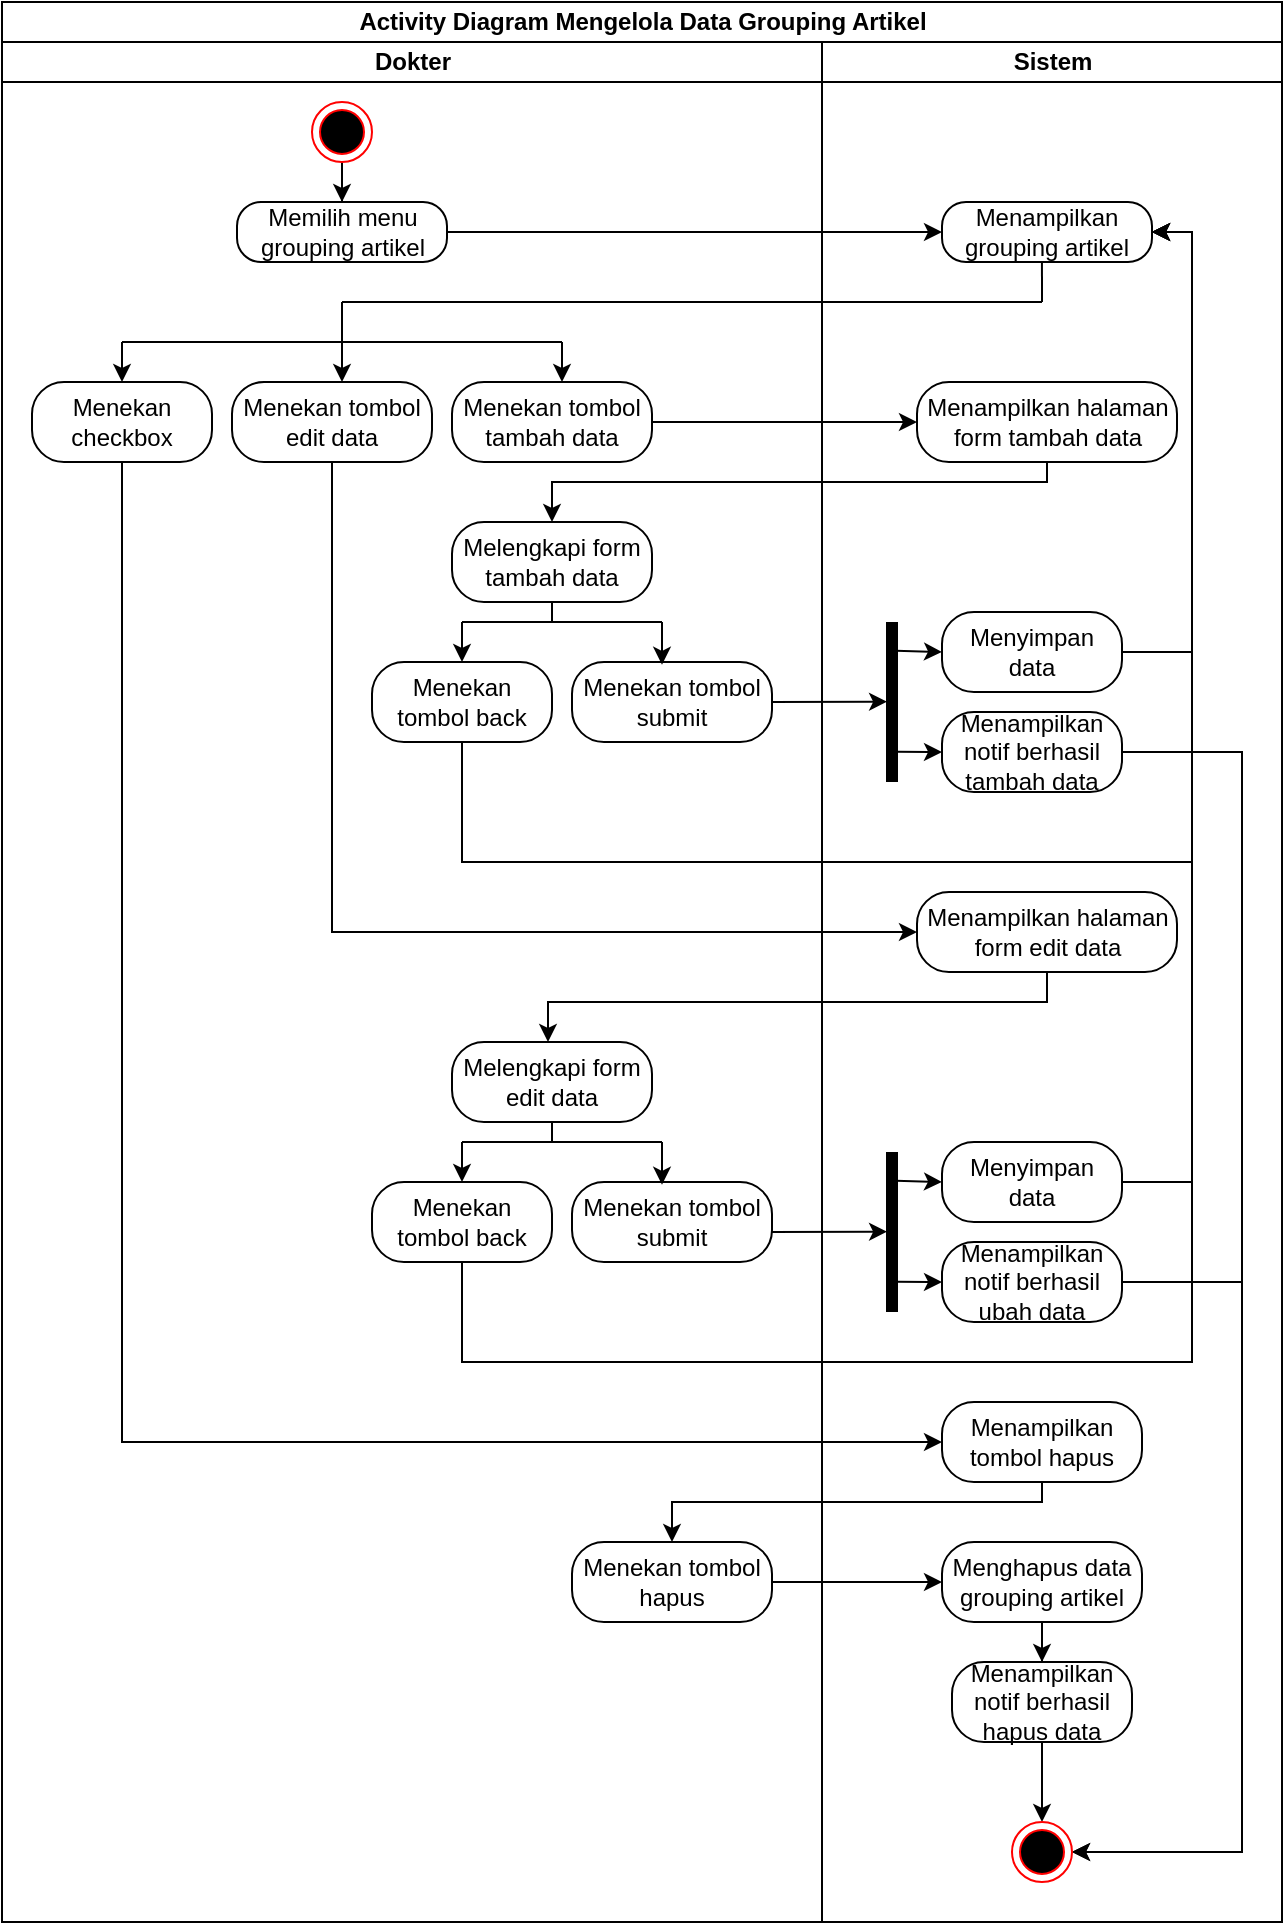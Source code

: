 <mxfile version="21.5.0" type="device">
  <diagram name="Halaman-1" id="uz7YQAxhxDkMW9vdvWBT">
    <mxGraphModel dx="1434" dy="729" grid="1" gridSize="10" guides="1" tooltips="1" connect="1" arrows="1" fold="1" page="1" pageScale="1" pageWidth="827" pageHeight="1169" math="0" shadow="0">
      <root>
        <mxCell id="0" />
        <mxCell id="1" parent="0" />
        <mxCell id="qD1Gm2RMdPZ_8N9mDkm5-1" value="Activity Diagram Mengelola Data Grouping Artikel" style="swimlane;childLayout=stackLayout;resizeParent=1;resizeParentMax=0;startSize=20;html=1;" vertex="1" parent="1">
          <mxGeometry x="60" y="40" width="640" height="960" as="geometry" />
        </mxCell>
        <mxCell id="qD1Gm2RMdPZ_8N9mDkm5-2" value="Dokter" style="swimlane;startSize=20;html=1;" vertex="1" parent="qD1Gm2RMdPZ_8N9mDkm5-1">
          <mxGeometry y="20" width="410" height="940" as="geometry" />
        </mxCell>
        <mxCell id="qD1Gm2RMdPZ_8N9mDkm5-3" value="" style="edgeStyle=orthogonalEdgeStyle;rounded=0;orthogonalLoop=1;jettySize=auto;html=1;" edge="1" parent="qD1Gm2RMdPZ_8N9mDkm5-2" source="qD1Gm2RMdPZ_8N9mDkm5-4" target="qD1Gm2RMdPZ_8N9mDkm5-5">
          <mxGeometry relative="1" as="geometry" />
        </mxCell>
        <mxCell id="qD1Gm2RMdPZ_8N9mDkm5-4" value="" style="ellipse;html=1;shape=endState;fillColor=#000000;strokeColor=#ff0000;" vertex="1" parent="qD1Gm2RMdPZ_8N9mDkm5-2">
          <mxGeometry x="155.0" y="30" width="30" height="30" as="geometry" />
        </mxCell>
        <mxCell id="qD1Gm2RMdPZ_8N9mDkm5-5" value="Memilih menu grouping artikel" style="rounded=1;whiteSpace=wrap;html=1;arcSize=40;fontColor=#000000;fillColor=default;strokeColor=default;" vertex="1" parent="qD1Gm2RMdPZ_8N9mDkm5-2">
          <mxGeometry x="117.5" y="80" width="105" height="30" as="geometry" />
        </mxCell>
        <mxCell id="qD1Gm2RMdPZ_8N9mDkm5-6" value="Menekan checkbox" style="rounded=1;whiteSpace=wrap;html=1;arcSize=40;fontColor=#000000;fillColor=default;strokeColor=default;" vertex="1" parent="qD1Gm2RMdPZ_8N9mDkm5-2">
          <mxGeometry x="15" y="170" width="90" height="40" as="geometry" />
        </mxCell>
        <mxCell id="qD1Gm2RMdPZ_8N9mDkm5-7" value="Menekan tombol edit data" style="rounded=1;whiteSpace=wrap;html=1;arcSize=40;fontColor=#000000;fillColor=default;strokeColor=default;" vertex="1" parent="qD1Gm2RMdPZ_8N9mDkm5-2">
          <mxGeometry x="115" y="170" width="100" height="40" as="geometry" />
        </mxCell>
        <mxCell id="qD1Gm2RMdPZ_8N9mDkm5-8" value="Menekan tombol tambah data" style="rounded=1;whiteSpace=wrap;html=1;arcSize=40;fontColor=#000000;fillColor=default;strokeColor=default;" vertex="1" parent="qD1Gm2RMdPZ_8N9mDkm5-2">
          <mxGeometry x="225" y="170" width="100" height="40" as="geometry" />
        </mxCell>
        <mxCell id="qD1Gm2RMdPZ_8N9mDkm5-9" value="Melengkapi form tambah data" style="rounded=1;whiteSpace=wrap;html=1;arcSize=40;fontColor=#000000;fillColor=default;strokeColor=default;" vertex="1" parent="qD1Gm2RMdPZ_8N9mDkm5-2">
          <mxGeometry x="225" y="240" width="100" height="40" as="geometry" />
        </mxCell>
        <mxCell id="qD1Gm2RMdPZ_8N9mDkm5-10" value="Menekan tombol back" style="rounded=1;whiteSpace=wrap;html=1;arcSize=40;fontColor=#000000;fillColor=default;strokeColor=default;" vertex="1" parent="qD1Gm2RMdPZ_8N9mDkm5-2">
          <mxGeometry x="185" y="310" width="90" height="40" as="geometry" />
        </mxCell>
        <mxCell id="qD1Gm2RMdPZ_8N9mDkm5-11" value="Menekan tombol submit" style="rounded=1;whiteSpace=wrap;html=1;arcSize=40;fontColor=#000000;fillColor=default;strokeColor=default;" vertex="1" parent="qD1Gm2RMdPZ_8N9mDkm5-2">
          <mxGeometry x="285" y="310" width="100" height="40" as="geometry" />
        </mxCell>
        <mxCell id="qD1Gm2RMdPZ_8N9mDkm5-12" value="Melengkapi form edit data" style="rounded=1;whiteSpace=wrap;html=1;arcSize=40;fontColor=#000000;fillColor=default;strokeColor=default;" vertex="1" parent="qD1Gm2RMdPZ_8N9mDkm5-2">
          <mxGeometry x="225" y="500" width="100" height="40" as="geometry" />
        </mxCell>
        <mxCell id="qD1Gm2RMdPZ_8N9mDkm5-13" value="Menekan tombol back" style="rounded=1;whiteSpace=wrap;html=1;arcSize=40;fontColor=#000000;fillColor=default;strokeColor=default;" vertex="1" parent="qD1Gm2RMdPZ_8N9mDkm5-2">
          <mxGeometry x="185" y="570" width="90" height="40" as="geometry" />
        </mxCell>
        <mxCell id="qD1Gm2RMdPZ_8N9mDkm5-14" value="Menekan tombol submit" style="rounded=1;whiteSpace=wrap;html=1;arcSize=40;fontColor=#000000;fillColor=default;strokeColor=default;" vertex="1" parent="qD1Gm2RMdPZ_8N9mDkm5-2">
          <mxGeometry x="285" y="570" width="100" height="40" as="geometry" />
        </mxCell>
        <mxCell id="qD1Gm2RMdPZ_8N9mDkm5-15" value="" style="endArrow=none;html=1;rounded=0;exitX=0.5;exitY=1;exitDx=0;exitDy=0;" edge="1" parent="qD1Gm2RMdPZ_8N9mDkm5-2">
          <mxGeometry width="50" height="50" relative="1" as="geometry">
            <mxPoint x="275" y="540" as="sourcePoint" />
            <mxPoint x="275" y="550" as="targetPoint" />
          </mxGeometry>
        </mxCell>
        <mxCell id="qD1Gm2RMdPZ_8N9mDkm5-16" value="" style="endArrow=none;html=1;rounded=0;" edge="1" parent="qD1Gm2RMdPZ_8N9mDkm5-2">
          <mxGeometry width="50" height="50" relative="1" as="geometry">
            <mxPoint x="230" y="550" as="sourcePoint" />
            <mxPoint x="330" y="550" as="targetPoint" />
          </mxGeometry>
        </mxCell>
        <mxCell id="qD1Gm2RMdPZ_8N9mDkm5-17" value="" style="endArrow=classic;html=1;rounded=0;entryX=0.5;entryY=0;entryDx=0;entryDy=0;" edge="1" parent="qD1Gm2RMdPZ_8N9mDkm5-2" target="qD1Gm2RMdPZ_8N9mDkm5-13">
          <mxGeometry width="50" height="50" relative="1" as="geometry">
            <mxPoint x="230" y="550" as="sourcePoint" />
            <mxPoint x="300" y="490" as="targetPoint" />
          </mxGeometry>
        </mxCell>
        <mxCell id="qD1Gm2RMdPZ_8N9mDkm5-18" value="" style="endArrow=classic;html=1;rounded=0;entryX=0.45;entryY=0.035;entryDx=0;entryDy=0;entryPerimeter=0;" edge="1" parent="qD1Gm2RMdPZ_8N9mDkm5-2" target="qD1Gm2RMdPZ_8N9mDkm5-14">
          <mxGeometry width="50" height="50" relative="1" as="geometry">
            <mxPoint x="330" y="550" as="sourcePoint" />
            <mxPoint x="300" y="490" as="targetPoint" />
          </mxGeometry>
        </mxCell>
        <mxCell id="qD1Gm2RMdPZ_8N9mDkm5-19" value="Menekan tombol hapus" style="rounded=1;whiteSpace=wrap;html=1;arcSize=40;fontColor=#000000;fillColor=default;strokeColor=default;" vertex="1" parent="qD1Gm2RMdPZ_8N9mDkm5-2">
          <mxGeometry x="285" y="750" width="100" height="40" as="geometry" />
        </mxCell>
        <mxCell id="qD1Gm2RMdPZ_8N9mDkm5-20" value="Sistem" style="swimlane;startSize=20;html=1;" vertex="1" parent="qD1Gm2RMdPZ_8N9mDkm5-1">
          <mxGeometry x="410" y="20" width="230" height="940" as="geometry" />
        </mxCell>
        <mxCell id="qD1Gm2RMdPZ_8N9mDkm5-21" value="Menampilkan grouping artikel" style="rounded=1;whiteSpace=wrap;html=1;arcSize=40;fontColor=#000000;fillColor=default;strokeColor=default;" vertex="1" parent="qD1Gm2RMdPZ_8N9mDkm5-20">
          <mxGeometry x="60" y="80" width="105" height="30" as="geometry" />
        </mxCell>
        <mxCell id="qD1Gm2RMdPZ_8N9mDkm5-22" value="Menampilkan halaman form tambah data" style="rounded=1;whiteSpace=wrap;html=1;arcSize=40;fontColor=#000000;fillColor=default;strokeColor=default;" vertex="1" parent="qD1Gm2RMdPZ_8N9mDkm5-20">
          <mxGeometry x="47.5" y="170" width="130" height="40" as="geometry" />
        </mxCell>
        <mxCell id="qD1Gm2RMdPZ_8N9mDkm5-23" value="" style="shape=line;html=1;strokeWidth=6;strokeColor=default;rotation=90;" vertex="1" parent="qD1Gm2RMdPZ_8N9mDkm5-20">
          <mxGeometry x="-5" y="325" width="80" height="10" as="geometry" />
        </mxCell>
        <mxCell id="qD1Gm2RMdPZ_8N9mDkm5-24" style="edgeStyle=orthogonalEdgeStyle;rounded=0;orthogonalLoop=1;jettySize=auto;html=1;entryX=1;entryY=0.5;entryDx=0;entryDy=0;" edge="1" parent="qD1Gm2RMdPZ_8N9mDkm5-20" source="qD1Gm2RMdPZ_8N9mDkm5-25" target="qD1Gm2RMdPZ_8N9mDkm5-21">
          <mxGeometry relative="1" as="geometry">
            <Array as="points">
              <mxPoint x="185" y="305" />
              <mxPoint x="185" y="95" />
            </Array>
          </mxGeometry>
        </mxCell>
        <mxCell id="qD1Gm2RMdPZ_8N9mDkm5-25" value="Menyimpan data" style="rounded=1;whiteSpace=wrap;html=1;arcSize=40;fontColor=#000000;fillColor=default;strokeColor=default;" vertex="1" parent="qD1Gm2RMdPZ_8N9mDkm5-20">
          <mxGeometry x="60" y="285" width="90" height="40" as="geometry" />
        </mxCell>
        <mxCell id="qD1Gm2RMdPZ_8N9mDkm5-26" style="edgeStyle=orthogonalEdgeStyle;rounded=0;orthogonalLoop=1;jettySize=auto;html=1;entryX=1;entryY=0.5;entryDx=0;entryDy=0;" edge="1" parent="qD1Gm2RMdPZ_8N9mDkm5-20" source="qD1Gm2RMdPZ_8N9mDkm5-27" target="qD1Gm2RMdPZ_8N9mDkm5-44">
          <mxGeometry relative="1" as="geometry">
            <Array as="points">
              <mxPoint x="210" y="355" />
              <mxPoint x="210" y="905" />
            </Array>
          </mxGeometry>
        </mxCell>
        <mxCell id="qD1Gm2RMdPZ_8N9mDkm5-27" value="Menampilkan notif berhasil tambah data" style="rounded=1;whiteSpace=wrap;html=1;arcSize=40;fontColor=#000000;fillColor=default;strokeColor=default;" vertex="1" parent="qD1Gm2RMdPZ_8N9mDkm5-20">
          <mxGeometry x="60" y="335" width="90" height="40" as="geometry" />
        </mxCell>
        <mxCell id="qD1Gm2RMdPZ_8N9mDkm5-28" value="" style="endArrow=classic;html=1;rounded=0;entryX=0;entryY=0.5;entryDx=0;entryDy=0;exitX=0.18;exitY=0.3;exitDx=0;exitDy=0;exitPerimeter=0;" edge="1" parent="qD1Gm2RMdPZ_8N9mDkm5-20" source="qD1Gm2RMdPZ_8N9mDkm5-23" target="qD1Gm2RMdPZ_8N9mDkm5-25">
          <mxGeometry width="50" height="50" relative="1" as="geometry">
            <mxPoint x="-70" y="250" as="sourcePoint" />
            <mxPoint x="-20" y="200" as="targetPoint" />
          </mxGeometry>
        </mxCell>
        <mxCell id="qD1Gm2RMdPZ_8N9mDkm5-29" value="" style="endArrow=classic;html=1;rounded=0;entryX=0;entryY=0.5;entryDx=0;entryDy=0;exitX=0.811;exitY=0.259;exitDx=0;exitDy=0;exitPerimeter=0;" edge="1" parent="qD1Gm2RMdPZ_8N9mDkm5-20" source="qD1Gm2RMdPZ_8N9mDkm5-23" target="qD1Gm2RMdPZ_8N9mDkm5-27">
          <mxGeometry width="50" height="50" relative="1" as="geometry">
            <mxPoint x="-40" y="290" as="sourcePoint" />
            <mxPoint x="10" y="240" as="targetPoint" />
          </mxGeometry>
        </mxCell>
        <mxCell id="qD1Gm2RMdPZ_8N9mDkm5-30" value="Menampilkan halaman form edit data" style="rounded=1;whiteSpace=wrap;html=1;arcSize=40;fontColor=#000000;fillColor=default;strokeColor=default;" vertex="1" parent="qD1Gm2RMdPZ_8N9mDkm5-20">
          <mxGeometry x="47.5" y="425" width="130" height="40" as="geometry" />
        </mxCell>
        <mxCell id="qD1Gm2RMdPZ_8N9mDkm5-31" value="" style="shape=line;html=1;strokeWidth=6;strokeColor=default;rotation=90;" vertex="1" parent="qD1Gm2RMdPZ_8N9mDkm5-20">
          <mxGeometry x="-5" y="590" width="80" height="10" as="geometry" />
        </mxCell>
        <mxCell id="qD1Gm2RMdPZ_8N9mDkm5-32" style="edgeStyle=orthogonalEdgeStyle;rounded=0;orthogonalLoop=1;jettySize=auto;html=1;entryX=1;entryY=0.5;entryDx=0;entryDy=0;" edge="1" parent="qD1Gm2RMdPZ_8N9mDkm5-20" source="qD1Gm2RMdPZ_8N9mDkm5-33" target="qD1Gm2RMdPZ_8N9mDkm5-21">
          <mxGeometry relative="1" as="geometry">
            <Array as="points">
              <mxPoint x="185" y="570" />
              <mxPoint x="185" y="95" />
            </Array>
          </mxGeometry>
        </mxCell>
        <mxCell id="qD1Gm2RMdPZ_8N9mDkm5-33" value="Menyimpan data" style="rounded=1;whiteSpace=wrap;html=1;arcSize=40;fontColor=#000000;fillColor=default;strokeColor=default;" vertex="1" parent="qD1Gm2RMdPZ_8N9mDkm5-20">
          <mxGeometry x="60" y="550" width="90" height="40" as="geometry" />
        </mxCell>
        <mxCell id="qD1Gm2RMdPZ_8N9mDkm5-34" value="" style="endArrow=classic;html=1;rounded=0;entryX=0;entryY=0.5;entryDx=0;entryDy=0;exitX=0.18;exitY=0.3;exitDx=0;exitDy=0;exitPerimeter=0;" edge="1" parent="qD1Gm2RMdPZ_8N9mDkm5-20" source="qD1Gm2RMdPZ_8N9mDkm5-31" target="qD1Gm2RMdPZ_8N9mDkm5-33">
          <mxGeometry width="50" height="50" relative="1" as="geometry">
            <mxPoint x="-70" y="515" as="sourcePoint" />
            <mxPoint x="-20" y="465" as="targetPoint" />
          </mxGeometry>
        </mxCell>
        <mxCell id="qD1Gm2RMdPZ_8N9mDkm5-35" style="edgeStyle=orthogonalEdgeStyle;rounded=0;orthogonalLoop=1;jettySize=auto;html=1;entryX=1;entryY=0.5;entryDx=0;entryDy=0;" edge="1" parent="qD1Gm2RMdPZ_8N9mDkm5-20" source="qD1Gm2RMdPZ_8N9mDkm5-36" target="qD1Gm2RMdPZ_8N9mDkm5-44">
          <mxGeometry relative="1" as="geometry">
            <Array as="points">
              <mxPoint x="210" y="620" />
              <mxPoint x="210" y="905" />
            </Array>
          </mxGeometry>
        </mxCell>
        <mxCell id="qD1Gm2RMdPZ_8N9mDkm5-36" value="Menampilkan notif berhasil ubah data" style="rounded=1;whiteSpace=wrap;html=1;arcSize=40;fontColor=#000000;fillColor=default;strokeColor=default;" vertex="1" parent="qD1Gm2RMdPZ_8N9mDkm5-20">
          <mxGeometry x="60" y="600" width="90" height="40" as="geometry" />
        </mxCell>
        <mxCell id="qD1Gm2RMdPZ_8N9mDkm5-37" value="" style="endArrow=classic;html=1;rounded=0;entryX=0;entryY=0.5;entryDx=0;entryDy=0;exitX=0.811;exitY=0.259;exitDx=0;exitDy=0;exitPerimeter=0;" edge="1" parent="qD1Gm2RMdPZ_8N9mDkm5-20" source="qD1Gm2RMdPZ_8N9mDkm5-31" target="qD1Gm2RMdPZ_8N9mDkm5-36">
          <mxGeometry width="50" height="50" relative="1" as="geometry">
            <mxPoint x="-40" y="555" as="sourcePoint" />
            <mxPoint x="10" y="505" as="targetPoint" />
          </mxGeometry>
        </mxCell>
        <mxCell id="qD1Gm2RMdPZ_8N9mDkm5-38" value="" style="endArrow=classic;html=1;rounded=0;exitX=1;exitY=0.5;exitDx=0;exitDy=0;entryX=0.498;entryY=0.745;entryDx=0;entryDy=0;entryPerimeter=0;" edge="1" parent="qD1Gm2RMdPZ_8N9mDkm5-20" target="qD1Gm2RMdPZ_8N9mDkm5-31">
          <mxGeometry width="50" height="50" relative="1" as="geometry">
            <mxPoint x="-25" y="595" as="sourcePoint" />
            <mxPoint x="-190" y="515" as="targetPoint" />
          </mxGeometry>
        </mxCell>
        <mxCell id="qD1Gm2RMdPZ_8N9mDkm5-39" value="Menampilkan tombol hapus" style="rounded=1;whiteSpace=wrap;html=1;arcSize=40;fontColor=#000000;fillColor=default;strokeColor=default;" vertex="1" parent="qD1Gm2RMdPZ_8N9mDkm5-20">
          <mxGeometry x="60" y="680" width="100" height="40" as="geometry" />
        </mxCell>
        <mxCell id="qD1Gm2RMdPZ_8N9mDkm5-40" value="" style="edgeStyle=orthogonalEdgeStyle;rounded=0;orthogonalLoop=1;jettySize=auto;html=1;" edge="1" parent="qD1Gm2RMdPZ_8N9mDkm5-20" source="qD1Gm2RMdPZ_8N9mDkm5-41" target="qD1Gm2RMdPZ_8N9mDkm5-43">
          <mxGeometry relative="1" as="geometry" />
        </mxCell>
        <mxCell id="qD1Gm2RMdPZ_8N9mDkm5-41" value="Menghapus data grouping artikel" style="rounded=1;whiteSpace=wrap;html=1;arcSize=40;fontColor=#000000;fillColor=default;strokeColor=default;" vertex="1" parent="qD1Gm2RMdPZ_8N9mDkm5-20">
          <mxGeometry x="60" y="750" width="100" height="40" as="geometry" />
        </mxCell>
        <mxCell id="qD1Gm2RMdPZ_8N9mDkm5-42" value="" style="edgeStyle=orthogonalEdgeStyle;rounded=0;orthogonalLoop=1;jettySize=auto;html=1;" edge="1" parent="qD1Gm2RMdPZ_8N9mDkm5-20" source="qD1Gm2RMdPZ_8N9mDkm5-43" target="qD1Gm2RMdPZ_8N9mDkm5-44">
          <mxGeometry relative="1" as="geometry" />
        </mxCell>
        <mxCell id="qD1Gm2RMdPZ_8N9mDkm5-43" value="Menampilkan notif berhasil hapus data" style="rounded=1;whiteSpace=wrap;html=1;arcSize=40;fontColor=#000000;fillColor=default;strokeColor=default;" vertex="1" parent="qD1Gm2RMdPZ_8N9mDkm5-20">
          <mxGeometry x="65" y="810" width="90" height="40" as="geometry" />
        </mxCell>
        <mxCell id="qD1Gm2RMdPZ_8N9mDkm5-44" value="" style="ellipse;html=1;shape=endState;fillColor=#000000;strokeColor=#ff0000;" vertex="1" parent="qD1Gm2RMdPZ_8N9mDkm5-20">
          <mxGeometry x="95" y="890" width="30" height="30" as="geometry" />
        </mxCell>
        <mxCell id="qD1Gm2RMdPZ_8N9mDkm5-45" style="edgeStyle=orthogonalEdgeStyle;rounded=0;orthogonalLoop=1;jettySize=auto;html=1;entryX=0;entryY=0.5;entryDx=0;entryDy=0;" edge="1" parent="qD1Gm2RMdPZ_8N9mDkm5-1" source="qD1Gm2RMdPZ_8N9mDkm5-5" target="qD1Gm2RMdPZ_8N9mDkm5-21">
          <mxGeometry relative="1" as="geometry" />
        </mxCell>
        <mxCell id="qD1Gm2RMdPZ_8N9mDkm5-46" value="" style="edgeStyle=orthogonalEdgeStyle;rounded=0;orthogonalLoop=1;jettySize=auto;html=1;" edge="1" parent="qD1Gm2RMdPZ_8N9mDkm5-1" source="qD1Gm2RMdPZ_8N9mDkm5-8" target="qD1Gm2RMdPZ_8N9mDkm5-22">
          <mxGeometry relative="1" as="geometry" />
        </mxCell>
        <mxCell id="qD1Gm2RMdPZ_8N9mDkm5-47" style="edgeStyle=orthogonalEdgeStyle;rounded=0;orthogonalLoop=1;jettySize=auto;html=1;entryX=1;entryY=0.5;entryDx=0;entryDy=0;" edge="1" parent="qD1Gm2RMdPZ_8N9mDkm5-1" source="qD1Gm2RMdPZ_8N9mDkm5-10" target="qD1Gm2RMdPZ_8N9mDkm5-21">
          <mxGeometry relative="1" as="geometry">
            <Array as="points">
              <mxPoint x="230" y="430" />
              <mxPoint x="595" y="430" />
              <mxPoint x="595" y="115" />
            </Array>
          </mxGeometry>
        </mxCell>
        <mxCell id="qD1Gm2RMdPZ_8N9mDkm5-48" value="" style="endArrow=classic;html=1;rounded=0;exitX=1;exitY=0.5;exitDx=0;exitDy=0;entryX=0.498;entryY=0.745;entryDx=0;entryDy=0;entryPerimeter=0;" edge="1" parent="qD1Gm2RMdPZ_8N9mDkm5-1" source="qD1Gm2RMdPZ_8N9mDkm5-11" target="qD1Gm2RMdPZ_8N9mDkm5-23">
          <mxGeometry width="50" height="50" relative="1" as="geometry">
            <mxPoint x="170" y="320" as="sourcePoint" />
            <mxPoint x="220" y="270" as="targetPoint" />
          </mxGeometry>
        </mxCell>
        <mxCell id="qD1Gm2RMdPZ_8N9mDkm5-49" style="edgeStyle=orthogonalEdgeStyle;rounded=0;orthogonalLoop=1;jettySize=auto;html=1;" edge="1" parent="qD1Gm2RMdPZ_8N9mDkm5-1" source="qD1Gm2RMdPZ_8N9mDkm5-7" target="qD1Gm2RMdPZ_8N9mDkm5-30">
          <mxGeometry relative="1" as="geometry">
            <Array as="points">
              <mxPoint x="165" y="465" />
            </Array>
          </mxGeometry>
        </mxCell>
        <mxCell id="qD1Gm2RMdPZ_8N9mDkm5-50" style="edgeStyle=orthogonalEdgeStyle;rounded=0;orthogonalLoop=1;jettySize=auto;html=1;" edge="1" parent="qD1Gm2RMdPZ_8N9mDkm5-1" source="qD1Gm2RMdPZ_8N9mDkm5-22" target="qD1Gm2RMdPZ_8N9mDkm5-9">
          <mxGeometry relative="1" as="geometry">
            <Array as="points">
              <mxPoint x="522" y="240" />
              <mxPoint x="275" y="240" />
            </Array>
          </mxGeometry>
        </mxCell>
        <mxCell id="qD1Gm2RMdPZ_8N9mDkm5-51" style="edgeStyle=orthogonalEdgeStyle;rounded=0;orthogonalLoop=1;jettySize=auto;html=1;" edge="1" parent="qD1Gm2RMdPZ_8N9mDkm5-1" source="qD1Gm2RMdPZ_8N9mDkm5-30" target="qD1Gm2RMdPZ_8N9mDkm5-12">
          <mxGeometry relative="1" as="geometry">
            <Array as="points">
              <mxPoint x="523" y="500" />
              <mxPoint x="273" y="500" />
            </Array>
          </mxGeometry>
        </mxCell>
        <mxCell id="qD1Gm2RMdPZ_8N9mDkm5-52" style="edgeStyle=orthogonalEdgeStyle;rounded=0;orthogonalLoop=1;jettySize=auto;html=1;entryX=1;entryY=0.5;entryDx=0;entryDy=0;" edge="1" parent="qD1Gm2RMdPZ_8N9mDkm5-1" source="qD1Gm2RMdPZ_8N9mDkm5-13" target="qD1Gm2RMdPZ_8N9mDkm5-21">
          <mxGeometry relative="1" as="geometry">
            <Array as="points">
              <mxPoint x="230" y="680" />
              <mxPoint x="595" y="680" />
              <mxPoint x="595" y="115" />
            </Array>
          </mxGeometry>
        </mxCell>
        <mxCell id="qD1Gm2RMdPZ_8N9mDkm5-53" style="edgeStyle=orthogonalEdgeStyle;rounded=0;orthogonalLoop=1;jettySize=auto;html=1;entryX=0;entryY=0.5;entryDx=0;entryDy=0;" edge="1" parent="qD1Gm2RMdPZ_8N9mDkm5-1" source="qD1Gm2RMdPZ_8N9mDkm5-6" target="qD1Gm2RMdPZ_8N9mDkm5-39">
          <mxGeometry relative="1" as="geometry">
            <Array as="points">
              <mxPoint x="60" y="720" />
            </Array>
          </mxGeometry>
        </mxCell>
        <mxCell id="qD1Gm2RMdPZ_8N9mDkm5-54" style="edgeStyle=orthogonalEdgeStyle;rounded=0;orthogonalLoop=1;jettySize=auto;html=1;entryX=0.5;entryY=0;entryDx=0;entryDy=0;" edge="1" parent="qD1Gm2RMdPZ_8N9mDkm5-1" source="qD1Gm2RMdPZ_8N9mDkm5-39" target="qD1Gm2RMdPZ_8N9mDkm5-19">
          <mxGeometry relative="1" as="geometry">
            <Array as="points">
              <mxPoint x="520" y="750" />
              <mxPoint x="335" y="750" />
            </Array>
          </mxGeometry>
        </mxCell>
        <mxCell id="qD1Gm2RMdPZ_8N9mDkm5-55" value="" style="edgeStyle=orthogonalEdgeStyle;rounded=0;orthogonalLoop=1;jettySize=auto;html=1;" edge="1" parent="qD1Gm2RMdPZ_8N9mDkm5-1" source="qD1Gm2RMdPZ_8N9mDkm5-19" target="qD1Gm2RMdPZ_8N9mDkm5-41">
          <mxGeometry relative="1" as="geometry" />
        </mxCell>
        <mxCell id="qD1Gm2RMdPZ_8N9mDkm5-56" value="" style="endArrow=none;html=1;rounded=0;entryX=0.476;entryY=0.985;entryDx=0;entryDy=0;entryPerimeter=0;" edge="1" parent="1" target="qD1Gm2RMdPZ_8N9mDkm5-21">
          <mxGeometry width="50" height="50" relative="1" as="geometry">
            <mxPoint x="580" y="190" as="sourcePoint" />
            <mxPoint x="370" y="270" as="targetPoint" />
          </mxGeometry>
        </mxCell>
        <mxCell id="qD1Gm2RMdPZ_8N9mDkm5-57" value="" style="endArrow=none;html=1;rounded=0;" edge="1" parent="1">
          <mxGeometry width="50" height="50" relative="1" as="geometry">
            <mxPoint x="230" y="190" as="sourcePoint" />
            <mxPoint x="580" y="190" as="targetPoint" />
          </mxGeometry>
        </mxCell>
        <mxCell id="qD1Gm2RMdPZ_8N9mDkm5-58" value="" style="endArrow=none;html=1;rounded=0;" edge="1" parent="1">
          <mxGeometry width="50" height="50" relative="1" as="geometry">
            <mxPoint x="120" y="210" as="sourcePoint" />
            <mxPoint x="340" y="210" as="targetPoint" />
          </mxGeometry>
        </mxCell>
        <mxCell id="qD1Gm2RMdPZ_8N9mDkm5-59" value="" style="endArrow=none;html=1;rounded=0;" edge="1" parent="1">
          <mxGeometry width="50" height="50" relative="1" as="geometry">
            <mxPoint x="230" y="190" as="sourcePoint" />
            <mxPoint x="230" y="210" as="targetPoint" />
          </mxGeometry>
        </mxCell>
        <mxCell id="qD1Gm2RMdPZ_8N9mDkm5-60" value="" style="endArrow=classic;html=1;rounded=0;entryX=0.5;entryY=0;entryDx=0;entryDy=0;" edge="1" parent="1" target="qD1Gm2RMdPZ_8N9mDkm5-6">
          <mxGeometry width="50" height="50" relative="1" as="geometry">
            <mxPoint x="120" y="210" as="sourcePoint" />
            <mxPoint x="380" y="100" as="targetPoint" />
          </mxGeometry>
        </mxCell>
        <mxCell id="qD1Gm2RMdPZ_8N9mDkm5-61" value="" style="endArrow=classic;html=1;rounded=0;" edge="1" parent="1">
          <mxGeometry width="50" height="50" relative="1" as="geometry">
            <mxPoint x="230" y="210" as="sourcePoint" />
            <mxPoint x="230" y="230" as="targetPoint" />
          </mxGeometry>
        </mxCell>
        <mxCell id="qD1Gm2RMdPZ_8N9mDkm5-62" value="" style="endArrow=classic;html=1;rounded=0;" edge="1" parent="1">
          <mxGeometry width="50" height="50" relative="1" as="geometry">
            <mxPoint x="340" y="210" as="sourcePoint" />
            <mxPoint x="340" y="230" as="targetPoint" />
          </mxGeometry>
        </mxCell>
        <mxCell id="qD1Gm2RMdPZ_8N9mDkm5-63" value="" style="endArrow=none;html=1;rounded=0;exitX=0.5;exitY=1;exitDx=0;exitDy=0;" edge="1" parent="1" source="qD1Gm2RMdPZ_8N9mDkm5-9">
          <mxGeometry width="50" height="50" relative="1" as="geometry">
            <mxPoint x="260" y="270" as="sourcePoint" />
            <mxPoint x="335" y="350" as="targetPoint" />
          </mxGeometry>
        </mxCell>
        <mxCell id="qD1Gm2RMdPZ_8N9mDkm5-64" value="" style="endArrow=none;html=1;rounded=0;" edge="1" parent="1">
          <mxGeometry width="50" height="50" relative="1" as="geometry">
            <mxPoint x="290" y="350" as="sourcePoint" />
            <mxPoint x="390" y="350" as="targetPoint" />
          </mxGeometry>
        </mxCell>
        <mxCell id="qD1Gm2RMdPZ_8N9mDkm5-65" value="" style="endArrow=classic;html=1;rounded=0;entryX=0.5;entryY=0;entryDx=0;entryDy=0;" edge="1" parent="1" target="qD1Gm2RMdPZ_8N9mDkm5-10">
          <mxGeometry width="50" height="50" relative="1" as="geometry">
            <mxPoint x="290" y="350" as="sourcePoint" />
            <mxPoint x="360" y="290" as="targetPoint" />
          </mxGeometry>
        </mxCell>
        <mxCell id="qD1Gm2RMdPZ_8N9mDkm5-66" value="" style="endArrow=classic;html=1;rounded=0;entryX=0.45;entryY=0.035;entryDx=0;entryDy=0;entryPerimeter=0;" edge="1" parent="1" target="qD1Gm2RMdPZ_8N9mDkm5-11">
          <mxGeometry width="50" height="50" relative="1" as="geometry">
            <mxPoint x="390" y="350" as="sourcePoint" />
            <mxPoint x="360" y="290" as="targetPoint" />
          </mxGeometry>
        </mxCell>
      </root>
    </mxGraphModel>
  </diagram>
</mxfile>
